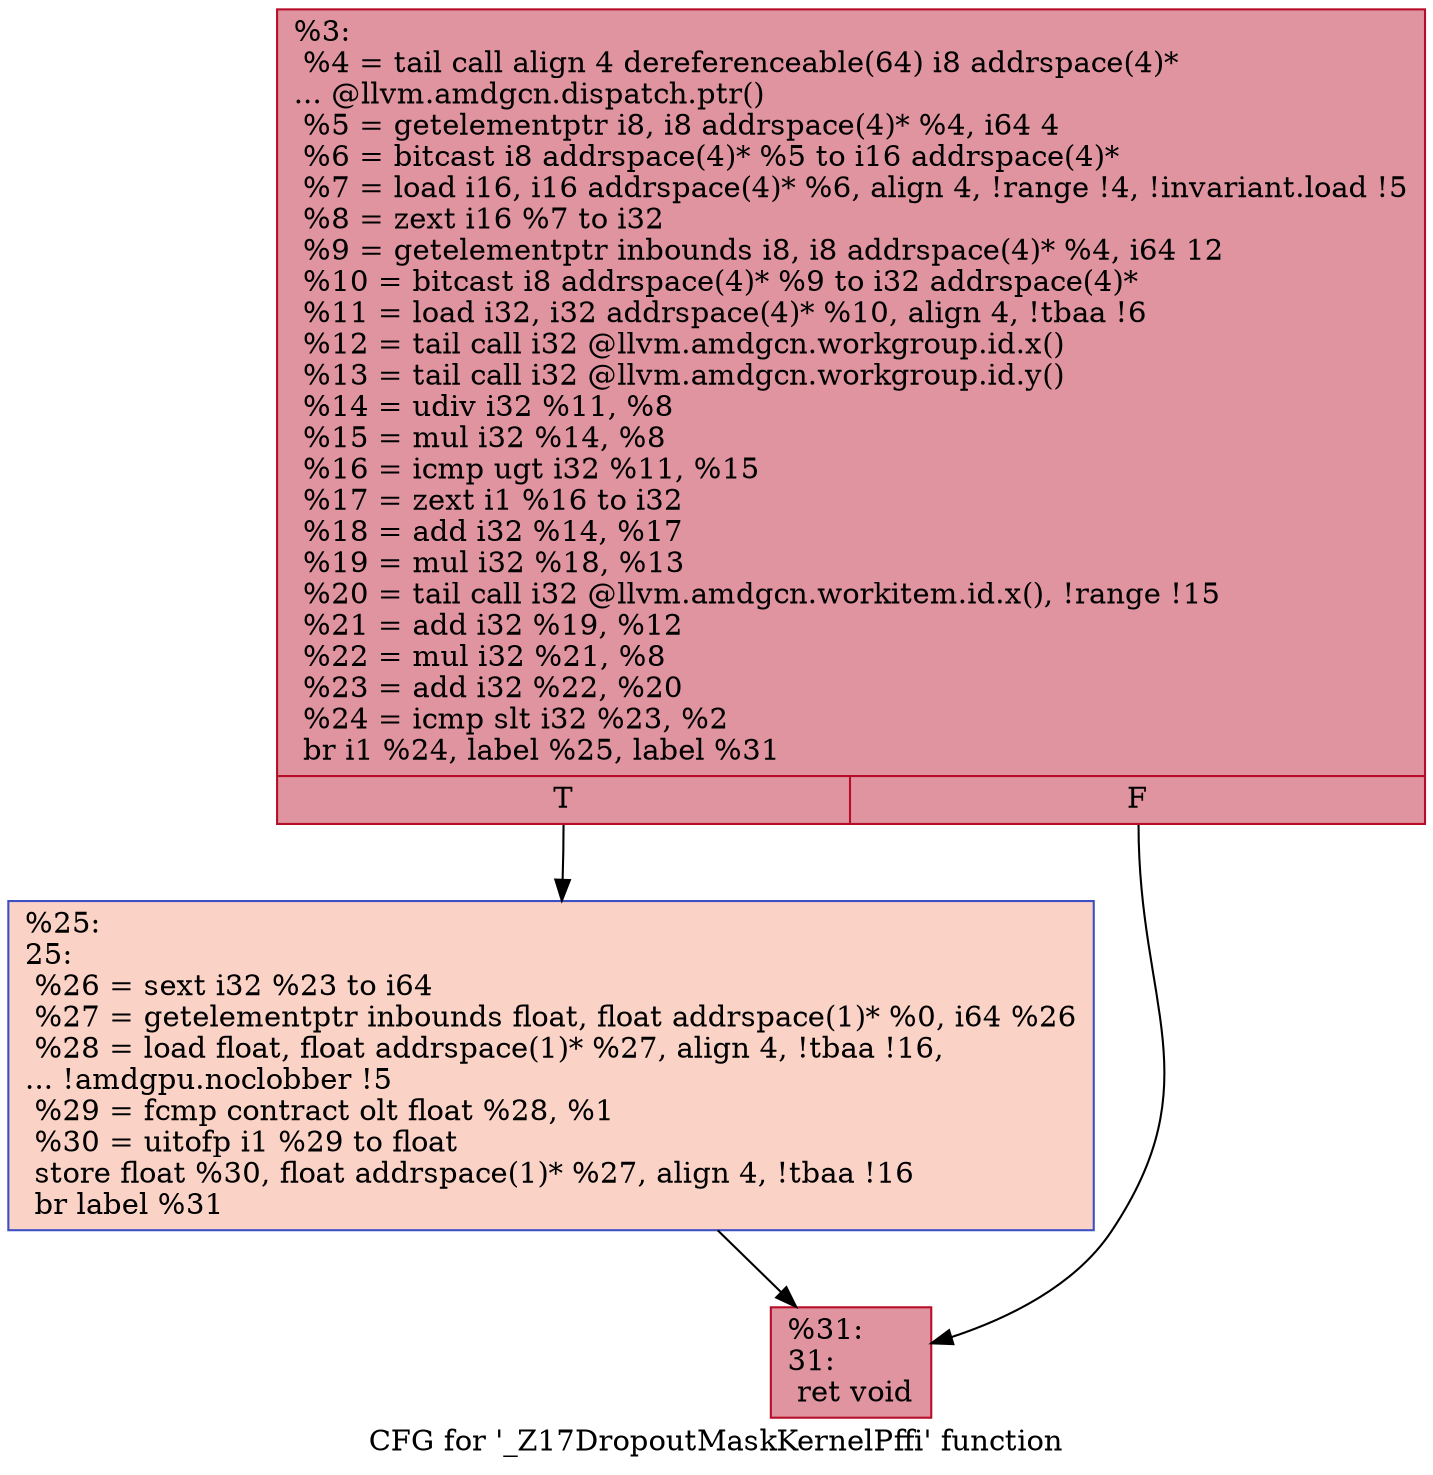 digraph "CFG for '_Z17DropoutMaskKernelPffi' function" {
	label="CFG for '_Z17DropoutMaskKernelPffi' function";

	Node0x53a53c0 [shape=record,color="#b70d28ff", style=filled, fillcolor="#b70d2870",label="{%3:\l  %4 = tail call align 4 dereferenceable(64) i8 addrspace(4)*\l... @llvm.amdgcn.dispatch.ptr()\l  %5 = getelementptr i8, i8 addrspace(4)* %4, i64 4\l  %6 = bitcast i8 addrspace(4)* %5 to i16 addrspace(4)*\l  %7 = load i16, i16 addrspace(4)* %6, align 4, !range !4, !invariant.load !5\l  %8 = zext i16 %7 to i32\l  %9 = getelementptr inbounds i8, i8 addrspace(4)* %4, i64 12\l  %10 = bitcast i8 addrspace(4)* %9 to i32 addrspace(4)*\l  %11 = load i32, i32 addrspace(4)* %10, align 4, !tbaa !6\l  %12 = tail call i32 @llvm.amdgcn.workgroup.id.x()\l  %13 = tail call i32 @llvm.amdgcn.workgroup.id.y()\l  %14 = udiv i32 %11, %8\l  %15 = mul i32 %14, %8\l  %16 = icmp ugt i32 %11, %15\l  %17 = zext i1 %16 to i32\l  %18 = add i32 %14, %17\l  %19 = mul i32 %18, %13\l  %20 = tail call i32 @llvm.amdgcn.workitem.id.x(), !range !15\l  %21 = add i32 %19, %12\l  %22 = mul i32 %21, %8\l  %23 = add i32 %22, %20\l  %24 = icmp slt i32 %23, %2\l  br i1 %24, label %25, label %31\l|{<s0>T|<s1>F}}"];
	Node0x53a53c0:s0 -> Node0x53a7c00;
	Node0x53a53c0:s1 -> Node0x53a7c90;
	Node0x53a7c00 [shape=record,color="#3d50c3ff", style=filled, fillcolor="#f59c7d70",label="{%25:\l25:                                               \l  %26 = sext i32 %23 to i64\l  %27 = getelementptr inbounds float, float addrspace(1)* %0, i64 %26\l  %28 = load float, float addrspace(1)* %27, align 4, !tbaa !16,\l... !amdgpu.noclobber !5\l  %29 = fcmp contract olt float %28, %1\l  %30 = uitofp i1 %29 to float\l  store float %30, float addrspace(1)* %27, align 4, !tbaa !16\l  br label %31\l}"];
	Node0x53a7c00 -> Node0x53a7c90;
	Node0x53a7c90 [shape=record,color="#b70d28ff", style=filled, fillcolor="#b70d2870",label="{%31:\l31:                                               \l  ret void\l}"];
}

